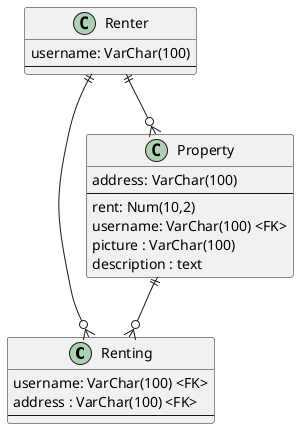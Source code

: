 @startuml

class Renting{
    username: VarChar(100) <FK>
    address : VarChar(100) <FK>
    --
}

class Property{
 address: VarChar(100)
 --
 rent: Num(10,2)
 username: VarChar(100) <FK>
 picture : VarChar(100)
 description : text
}

class Renter{
 username: VarChar(100)
--
}
Renter ||--o{ Renting
Renter ||--o{ Property
Property ||--o{ Renting


@enduml